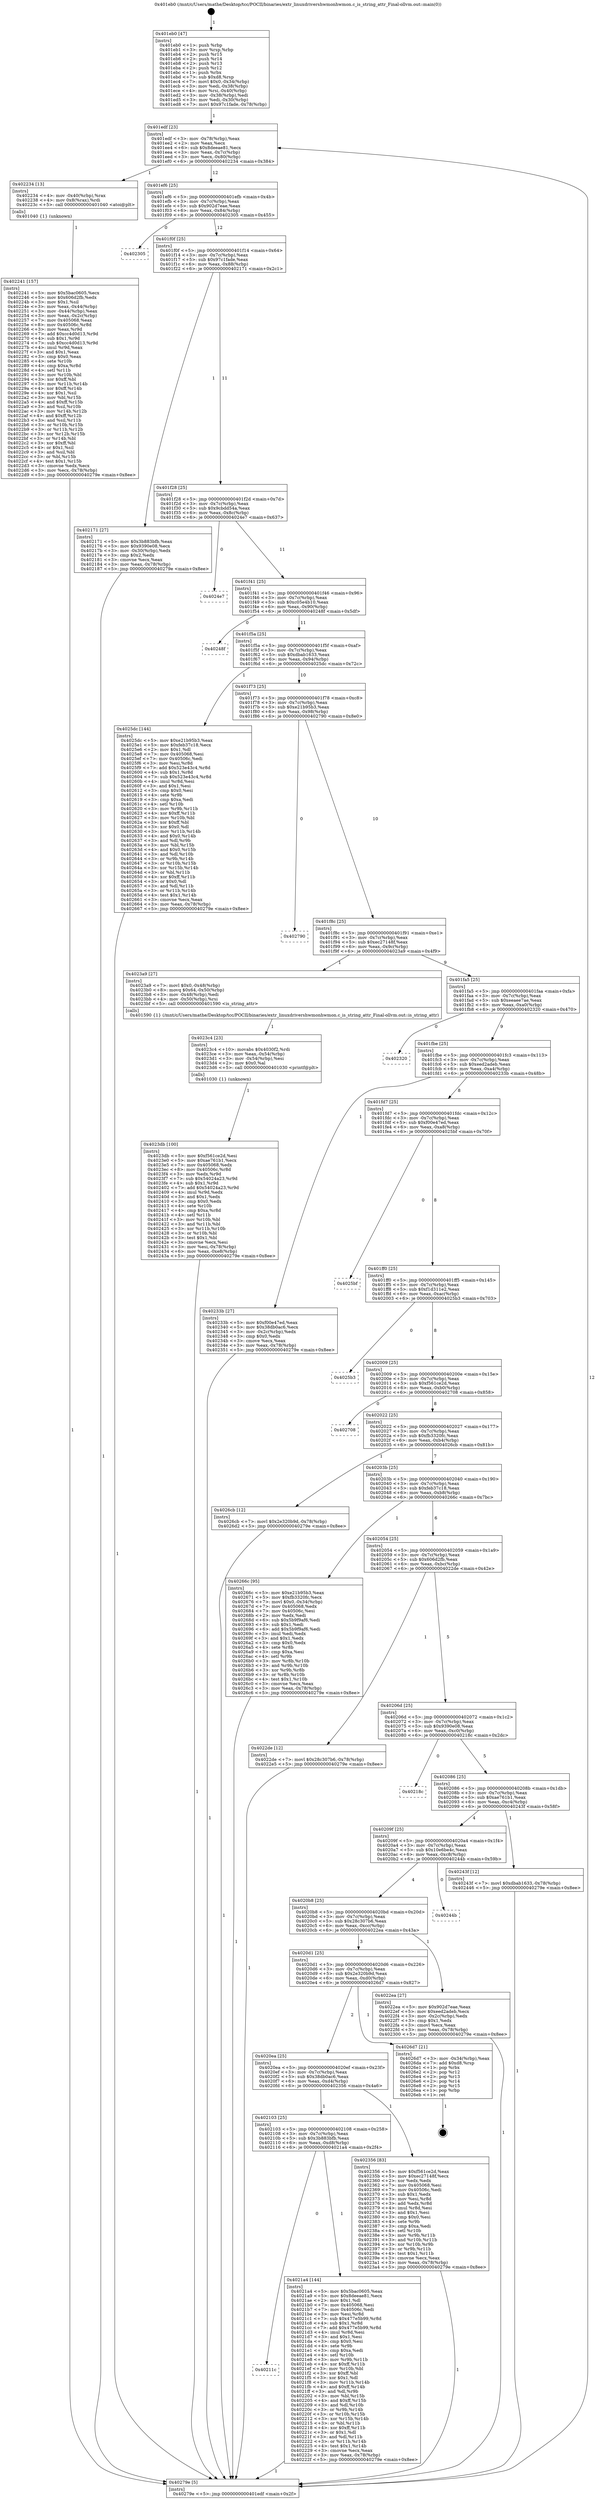 digraph "0x401eb0" {
  label = "0x401eb0 (/mnt/c/Users/mathe/Desktop/tcc/POCII/binaries/extr_linuxdrivershwmonhwmon.c_is_string_attr_Final-ollvm.out::main(0))"
  labelloc = "t"
  node[shape=record]

  Entry [label="",width=0.3,height=0.3,shape=circle,fillcolor=black,style=filled]
  "0x401edf" [label="{
     0x401edf [23]\l
     | [instrs]\l
     &nbsp;&nbsp;0x401edf \<+3\>: mov -0x78(%rbp),%eax\l
     &nbsp;&nbsp;0x401ee2 \<+2\>: mov %eax,%ecx\l
     &nbsp;&nbsp;0x401ee4 \<+6\>: sub $0x8deeae81,%ecx\l
     &nbsp;&nbsp;0x401eea \<+3\>: mov %eax,-0x7c(%rbp)\l
     &nbsp;&nbsp;0x401eed \<+3\>: mov %ecx,-0x80(%rbp)\l
     &nbsp;&nbsp;0x401ef0 \<+6\>: je 0000000000402234 \<main+0x384\>\l
  }"]
  "0x402234" [label="{
     0x402234 [13]\l
     | [instrs]\l
     &nbsp;&nbsp;0x402234 \<+4\>: mov -0x40(%rbp),%rax\l
     &nbsp;&nbsp;0x402238 \<+4\>: mov 0x8(%rax),%rdi\l
     &nbsp;&nbsp;0x40223c \<+5\>: call 0000000000401040 \<atoi@plt\>\l
     | [calls]\l
     &nbsp;&nbsp;0x401040 \{1\} (unknown)\l
  }"]
  "0x401ef6" [label="{
     0x401ef6 [25]\l
     | [instrs]\l
     &nbsp;&nbsp;0x401ef6 \<+5\>: jmp 0000000000401efb \<main+0x4b\>\l
     &nbsp;&nbsp;0x401efb \<+3\>: mov -0x7c(%rbp),%eax\l
     &nbsp;&nbsp;0x401efe \<+5\>: sub $0x902d7eae,%eax\l
     &nbsp;&nbsp;0x401f03 \<+6\>: mov %eax,-0x84(%rbp)\l
     &nbsp;&nbsp;0x401f09 \<+6\>: je 0000000000402305 \<main+0x455\>\l
  }"]
  Exit [label="",width=0.3,height=0.3,shape=circle,fillcolor=black,style=filled,peripheries=2]
  "0x402305" [label="{
     0x402305\l
  }", style=dashed]
  "0x401f0f" [label="{
     0x401f0f [25]\l
     | [instrs]\l
     &nbsp;&nbsp;0x401f0f \<+5\>: jmp 0000000000401f14 \<main+0x64\>\l
     &nbsp;&nbsp;0x401f14 \<+3\>: mov -0x7c(%rbp),%eax\l
     &nbsp;&nbsp;0x401f17 \<+5\>: sub $0x97c1fade,%eax\l
     &nbsp;&nbsp;0x401f1c \<+6\>: mov %eax,-0x88(%rbp)\l
     &nbsp;&nbsp;0x401f22 \<+6\>: je 0000000000402171 \<main+0x2c1\>\l
  }"]
  "0x4023db" [label="{
     0x4023db [100]\l
     | [instrs]\l
     &nbsp;&nbsp;0x4023db \<+5\>: mov $0xf561ce2d,%esi\l
     &nbsp;&nbsp;0x4023e0 \<+5\>: mov $0xae761b1,%ecx\l
     &nbsp;&nbsp;0x4023e5 \<+7\>: mov 0x405068,%edx\l
     &nbsp;&nbsp;0x4023ec \<+8\>: mov 0x40506c,%r8d\l
     &nbsp;&nbsp;0x4023f4 \<+3\>: mov %edx,%r9d\l
     &nbsp;&nbsp;0x4023f7 \<+7\>: sub $0x54024a23,%r9d\l
     &nbsp;&nbsp;0x4023fe \<+4\>: sub $0x1,%r9d\l
     &nbsp;&nbsp;0x402402 \<+7\>: add $0x54024a23,%r9d\l
     &nbsp;&nbsp;0x402409 \<+4\>: imul %r9d,%edx\l
     &nbsp;&nbsp;0x40240d \<+3\>: and $0x1,%edx\l
     &nbsp;&nbsp;0x402410 \<+3\>: cmp $0x0,%edx\l
     &nbsp;&nbsp;0x402413 \<+4\>: sete %r10b\l
     &nbsp;&nbsp;0x402417 \<+4\>: cmp $0xa,%r8d\l
     &nbsp;&nbsp;0x40241b \<+4\>: setl %r11b\l
     &nbsp;&nbsp;0x40241f \<+3\>: mov %r10b,%bl\l
     &nbsp;&nbsp;0x402422 \<+3\>: and %r11b,%bl\l
     &nbsp;&nbsp;0x402425 \<+3\>: xor %r11b,%r10b\l
     &nbsp;&nbsp;0x402428 \<+3\>: or %r10b,%bl\l
     &nbsp;&nbsp;0x40242b \<+3\>: test $0x1,%bl\l
     &nbsp;&nbsp;0x40242e \<+3\>: cmovne %ecx,%esi\l
     &nbsp;&nbsp;0x402431 \<+3\>: mov %esi,-0x78(%rbp)\l
     &nbsp;&nbsp;0x402434 \<+6\>: mov %eax,-0xe8(%rbp)\l
     &nbsp;&nbsp;0x40243a \<+5\>: jmp 000000000040279e \<main+0x8ee\>\l
  }"]
  "0x402171" [label="{
     0x402171 [27]\l
     | [instrs]\l
     &nbsp;&nbsp;0x402171 \<+5\>: mov $0x3b883bfb,%eax\l
     &nbsp;&nbsp;0x402176 \<+5\>: mov $0x9390e08,%ecx\l
     &nbsp;&nbsp;0x40217b \<+3\>: mov -0x30(%rbp),%edx\l
     &nbsp;&nbsp;0x40217e \<+3\>: cmp $0x2,%edx\l
     &nbsp;&nbsp;0x402181 \<+3\>: cmovne %ecx,%eax\l
     &nbsp;&nbsp;0x402184 \<+3\>: mov %eax,-0x78(%rbp)\l
     &nbsp;&nbsp;0x402187 \<+5\>: jmp 000000000040279e \<main+0x8ee\>\l
  }"]
  "0x401f28" [label="{
     0x401f28 [25]\l
     | [instrs]\l
     &nbsp;&nbsp;0x401f28 \<+5\>: jmp 0000000000401f2d \<main+0x7d\>\l
     &nbsp;&nbsp;0x401f2d \<+3\>: mov -0x7c(%rbp),%eax\l
     &nbsp;&nbsp;0x401f30 \<+5\>: sub $0x9cbdd54a,%eax\l
     &nbsp;&nbsp;0x401f35 \<+6\>: mov %eax,-0x8c(%rbp)\l
     &nbsp;&nbsp;0x401f3b \<+6\>: je 00000000004024e7 \<main+0x637\>\l
  }"]
  "0x40279e" [label="{
     0x40279e [5]\l
     | [instrs]\l
     &nbsp;&nbsp;0x40279e \<+5\>: jmp 0000000000401edf \<main+0x2f\>\l
  }"]
  "0x401eb0" [label="{
     0x401eb0 [47]\l
     | [instrs]\l
     &nbsp;&nbsp;0x401eb0 \<+1\>: push %rbp\l
     &nbsp;&nbsp;0x401eb1 \<+3\>: mov %rsp,%rbp\l
     &nbsp;&nbsp;0x401eb4 \<+2\>: push %r15\l
     &nbsp;&nbsp;0x401eb6 \<+2\>: push %r14\l
     &nbsp;&nbsp;0x401eb8 \<+2\>: push %r13\l
     &nbsp;&nbsp;0x401eba \<+2\>: push %r12\l
     &nbsp;&nbsp;0x401ebc \<+1\>: push %rbx\l
     &nbsp;&nbsp;0x401ebd \<+7\>: sub $0xd8,%rsp\l
     &nbsp;&nbsp;0x401ec4 \<+7\>: movl $0x0,-0x34(%rbp)\l
     &nbsp;&nbsp;0x401ecb \<+3\>: mov %edi,-0x38(%rbp)\l
     &nbsp;&nbsp;0x401ece \<+4\>: mov %rsi,-0x40(%rbp)\l
     &nbsp;&nbsp;0x401ed2 \<+3\>: mov -0x38(%rbp),%edi\l
     &nbsp;&nbsp;0x401ed5 \<+3\>: mov %edi,-0x30(%rbp)\l
     &nbsp;&nbsp;0x401ed8 \<+7\>: movl $0x97c1fade,-0x78(%rbp)\l
  }"]
  "0x4023c4" [label="{
     0x4023c4 [23]\l
     | [instrs]\l
     &nbsp;&nbsp;0x4023c4 \<+10\>: movabs $0x4030f2,%rdi\l
     &nbsp;&nbsp;0x4023ce \<+3\>: mov %eax,-0x54(%rbp)\l
     &nbsp;&nbsp;0x4023d1 \<+3\>: mov -0x54(%rbp),%esi\l
     &nbsp;&nbsp;0x4023d4 \<+2\>: mov $0x0,%al\l
     &nbsp;&nbsp;0x4023d6 \<+5\>: call 0000000000401030 \<printf@plt\>\l
     | [calls]\l
     &nbsp;&nbsp;0x401030 \{1\} (unknown)\l
  }"]
  "0x4024e7" [label="{
     0x4024e7\l
  }", style=dashed]
  "0x401f41" [label="{
     0x401f41 [25]\l
     | [instrs]\l
     &nbsp;&nbsp;0x401f41 \<+5\>: jmp 0000000000401f46 \<main+0x96\>\l
     &nbsp;&nbsp;0x401f46 \<+3\>: mov -0x7c(%rbp),%eax\l
     &nbsp;&nbsp;0x401f49 \<+5\>: sub $0xc05e4b10,%eax\l
     &nbsp;&nbsp;0x401f4e \<+6\>: mov %eax,-0x90(%rbp)\l
     &nbsp;&nbsp;0x401f54 \<+6\>: je 000000000040248f \<main+0x5df\>\l
  }"]
  "0x402241" [label="{
     0x402241 [157]\l
     | [instrs]\l
     &nbsp;&nbsp;0x402241 \<+5\>: mov $0x5bac0605,%ecx\l
     &nbsp;&nbsp;0x402246 \<+5\>: mov $0x606d2fb,%edx\l
     &nbsp;&nbsp;0x40224b \<+3\>: mov $0x1,%sil\l
     &nbsp;&nbsp;0x40224e \<+3\>: mov %eax,-0x44(%rbp)\l
     &nbsp;&nbsp;0x402251 \<+3\>: mov -0x44(%rbp),%eax\l
     &nbsp;&nbsp;0x402254 \<+3\>: mov %eax,-0x2c(%rbp)\l
     &nbsp;&nbsp;0x402257 \<+7\>: mov 0x405068,%eax\l
     &nbsp;&nbsp;0x40225e \<+8\>: mov 0x40506c,%r8d\l
     &nbsp;&nbsp;0x402266 \<+3\>: mov %eax,%r9d\l
     &nbsp;&nbsp;0x402269 \<+7\>: add $0xcc4d0d13,%r9d\l
     &nbsp;&nbsp;0x402270 \<+4\>: sub $0x1,%r9d\l
     &nbsp;&nbsp;0x402274 \<+7\>: sub $0xcc4d0d13,%r9d\l
     &nbsp;&nbsp;0x40227b \<+4\>: imul %r9d,%eax\l
     &nbsp;&nbsp;0x40227f \<+3\>: and $0x1,%eax\l
     &nbsp;&nbsp;0x402282 \<+3\>: cmp $0x0,%eax\l
     &nbsp;&nbsp;0x402285 \<+4\>: sete %r10b\l
     &nbsp;&nbsp;0x402289 \<+4\>: cmp $0xa,%r8d\l
     &nbsp;&nbsp;0x40228d \<+4\>: setl %r11b\l
     &nbsp;&nbsp;0x402291 \<+3\>: mov %r10b,%bl\l
     &nbsp;&nbsp;0x402294 \<+3\>: xor $0xff,%bl\l
     &nbsp;&nbsp;0x402297 \<+3\>: mov %r11b,%r14b\l
     &nbsp;&nbsp;0x40229a \<+4\>: xor $0xff,%r14b\l
     &nbsp;&nbsp;0x40229e \<+4\>: xor $0x1,%sil\l
     &nbsp;&nbsp;0x4022a2 \<+3\>: mov %bl,%r15b\l
     &nbsp;&nbsp;0x4022a5 \<+4\>: and $0xff,%r15b\l
     &nbsp;&nbsp;0x4022a9 \<+3\>: and %sil,%r10b\l
     &nbsp;&nbsp;0x4022ac \<+3\>: mov %r14b,%r12b\l
     &nbsp;&nbsp;0x4022af \<+4\>: and $0xff,%r12b\l
     &nbsp;&nbsp;0x4022b3 \<+3\>: and %sil,%r11b\l
     &nbsp;&nbsp;0x4022b6 \<+3\>: or %r10b,%r15b\l
     &nbsp;&nbsp;0x4022b9 \<+3\>: or %r11b,%r12b\l
     &nbsp;&nbsp;0x4022bc \<+3\>: xor %r12b,%r15b\l
     &nbsp;&nbsp;0x4022bf \<+3\>: or %r14b,%bl\l
     &nbsp;&nbsp;0x4022c2 \<+3\>: xor $0xff,%bl\l
     &nbsp;&nbsp;0x4022c5 \<+4\>: or $0x1,%sil\l
     &nbsp;&nbsp;0x4022c9 \<+3\>: and %sil,%bl\l
     &nbsp;&nbsp;0x4022cc \<+3\>: or %bl,%r15b\l
     &nbsp;&nbsp;0x4022cf \<+4\>: test $0x1,%r15b\l
     &nbsp;&nbsp;0x4022d3 \<+3\>: cmovne %edx,%ecx\l
     &nbsp;&nbsp;0x4022d6 \<+3\>: mov %ecx,-0x78(%rbp)\l
     &nbsp;&nbsp;0x4022d9 \<+5\>: jmp 000000000040279e \<main+0x8ee\>\l
  }"]
  "0x40248f" [label="{
     0x40248f\l
  }", style=dashed]
  "0x401f5a" [label="{
     0x401f5a [25]\l
     | [instrs]\l
     &nbsp;&nbsp;0x401f5a \<+5\>: jmp 0000000000401f5f \<main+0xaf\>\l
     &nbsp;&nbsp;0x401f5f \<+3\>: mov -0x7c(%rbp),%eax\l
     &nbsp;&nbsp;0x401f62 \<+5\>: sub $0xdbab1633,%eax\l
     &nbsp;&nbsp;0x401f67 \<+6\>: mov %eax,-0x94(%rbp)\l
     &nbsp;&nbsp;0x401f6d \<+6\>: je 00000000004025dc \<main+0x72c\>\l
  }"]
  "0x40211c" [label="{
     0x40211c\l
  }", style=dashed]
  "0x4025dc" [label="{
     0x4025dc [144]\l
     | [instrs]\l
     &nbsp;&nbsp;0x4025dc \<+5\>: mov $0xe21b95b3,%eax\l
     &nbsp;&nbsp;0x4025e1 \<+5\>: mov $0xfeb37c18,%ecx\l
     &nbsp;&nbsp;0x4025e6 \<+2\>: mov $0x1,%dl\l
     &nbsp;&nbsp;0x4025e8 \<+7\>: mov 0x405068,%esi\l
     &nbsp;&nbsp;0x4025ef \<+7\>: mov 0x40506c,%edi\l
     &nbsp;&nbsp;0x4025f6 \<+3\>: mov %esi,%r8d\l
     &nbsp;&nbsp;0x4025f9 \<+7\>: add $0x523e43c4,%r8d\l
     &nbsp;&nbsp;0x402600 \<+4\>: sub $0x1,%r8d\l
     &nbsp;&nbsp;0x402604 \<+7\>: sub $0x523e43c4,%r8d\l
     &nbsp;&nbsp;0x40260b \<+4\>: imul %r8d,%esi\l
     &nbsp;&nbsp;0x40260f \<+3\>: and $0x1,%esi\l
     &nbsp;&nbsp;0x402612 \<+3\>: cmp $0x0,%esi\l
     &nbsp;&nbsp;0x402615 \<+4\>: sete %r9b\l
     &nbsp;&nbsp;0x402619 \<+3\>: cmp $0xa,%edi\l
     &nbsp;&nbsp;0x40261c \<+4\>: setl %r10b\l
     &nbsp;&nbsp;0x402620 \<+3\>: mov %r9b,%r11b\l
     &nbsp;&nbsp;0x402623 \<+4\>: xor $0xff,%r11b\l
     &nbsp;&nbsp;0x402627 \<+3\>: mov %r10b,%bl\l
     &nbsp;&nbsp;0x40262a \<+3\>: xor $0xff,%bl\l
     &nbsp;&nbsp;0x40262d \<+3\>: xor $0x0,%dl\l
     &nbsp;&nbsp;0x402630 \<+3\>: mov %r11b,%r14b\l
     &nbsp;&nbsp;0x402633 \<+4\>: and $0x0,%r14b\l
     &nbsp;&nbsp;0x402637 \<+3\>: and %dl,%r9b\l
     &nbsp;&nbsp;0x40263a \<+3\>: mov %bl,%r15b\l
     &nbsp;&nbsp;0x40263d \<+4\>: and $0x0,%r15b\l
     &nbsp;&nbsp;0x402641 \<+3\>: and %dl,%r10b\l
     &nbsp;&nbsp;0x402644 \<+3\>: or %r9b,%r14b\l
     &nbsp;&nbsp;0x402647 \<+3\>: or %r10b,%r15b\l
     &nbsp;&nbsp;0x40264a \<+3\>: xor %r15b,%r14b\l
     &nbsp;&nbsp;0x40264d \<+3\>: or %bl,%r11b\l
     &nbsp;&nbsp;0x402650 \<+4\>: xor $0xff,%r11b\l
     &nbsp;&nbsp;0x402654 \<+3\>: or $0x0,%dl\l
     &nbsp;&nbsp;0x402657 \<+3\>: and %dl,%r11b\l
     &nbsp;&nbsp;0x40265a \<+3\>: or %r11b,%r14b\l
     &nbsp;&nbsp;0x40265d \<+4\>: test $0x1,%r14b\l
     &nbsp;&nbsp;0x402661 \<+3\>: cmovne %ecx,%eax\l
     &nbsp;&nbsp;0x402664 \<+3\>: mov %eax,-0x78(%rbp)\l
     &nbsp;&nbsp;0x402667 \<+5\>: jmp 000000000040279e \<main+0x8ee\>\l
  }"]
  "0x401f73" [label="{
     0x401f73 [25]\l
     | [instrs]\l
     &nbsp;&nbsp;0x401f73 \<+5\>: jmp 0000000000401f78 \<main+0xc8\>\l
     &nbsp;&nbsp;0x401f78 \<+3\>: mov -0x7c(%rbp),%eax\l
     &nbsp;&nbsp;0x401f7b \<+5\>: sub $0xe21b95b3,%eax\l
     &nbsp;&nbsp;0x401f80 \<+6\>: mov %eax,-0x98(%rbp)\l
     &nbsp;&nbsp;0x401f86 \<+6\>: je 0000000000402790 \<main+0x8e0\>\l
  }"]
  "0x4021a4" [label="{
     0x4021a4 [144]\l
     | [instrs]\l
     &nbsp;&nbsp;0x4021a4 \<+5\>: mov $0x5bac0605,%eax\l
     &nbsp;&nbsp;0x4021a9 \<+5\>: mov $0x8deeae81,%ecx\l
     &nbsp;&nbsp;0x4021ae \<+2\>: mov $0x1,%dl\l
     &nbsp;&nbsp;0x4021b0 \<+7\>: mov 0x405068,%esi\l
     &nbsp;&nbsp;0x4021b7 \<+7\>: mov 0x40506c,%edi\l
     &nbsp;&nbsp;0x4021be \<+3\>: mov %esi,%r8d\l
     &nbsp;&nbsp;0x4021c1 \<+7\>: sub $0x477e5b99,%r8d\l
     &nbsp;&nbsp;0x4021c8 \<+4\>: sub $0x1,%r8d\l
     &nbsp;&nbsp;0x4021cc \<+7\>: add $0x477e5b99,%r8d\l
     &nbsp;&nbsp;0x4021d3 \<+4\>: imul %r8d,%esi\l
     &nbsp;&nbsp;0x4021d7 \<+3\>: and $0x1,%esi\l
     &nbsp;&nbsp;0x4021da \<+3\>: cmp $0x0,%esi\l
     &nbsp;&nbsp;0x4021dd \<+4\>: sete %r9b\l
     &nbsp;&nbsp;0x4021e1 \<+3\>: cmp $0xa,%edi\l
     &nbsp;&nbsp;0x4021e4 \<+4\>: setl %r10b\l
     &nbsp;&nbsp;0x4021e8 \<+3\>: mov %r9b,%r11b\l
     &nbsp;&nbsp;0x4021eb \<+4\>: xor $0xff,%r11b\l
     &nbsp;&nbsp;0x4021ef \<+3\>: mov %r10b,%bl\l
     &nbsp;&nbsp;0x4021f2 \<+3\>: xor $0xff,%bl\l
     &nbsp;&nbsp;0x4021f5 \<+3\>: xor $0x1,%dl\l
     &nbsp;&nbsp;0x4021f8 \<+3\>: mov %r11b,%r14b\l
     &nbsp;&nbsp;0x4021fb \<+4\>: and $0xff,%r14b\l
     &nbsp;&nbsp;0x4021ff \<+3\>: and %dl,%r9b\l
     &nbsp;&nbsp;0x402202 \<+3\>: mov %bl,%r15b\l
     &nbsp;&nbsp;0x402205 \<+4\>: and $0xff,%r15b\l
     &nbsp;&nbsp;0x402209 \<+3\>: and %dl,%r10b\l
     &nbsp;&nbsp;0x40220c \<+3\>: or %r9b,%r14b\l
     &nbsp;&nbsp;0x40220f \<+3\>: or %r10b,%r15b\l
     &nbsp;&nbsp;0x402212 \<+3\>: xor %r15b,%r14b\l
     &nbsp;&nbsp;0x402215 \<+3\>: or %bl,%r11b\l
     &nbsp;&nbsp;0x402218 \<+4\>: xor $0xff,%r11b\l
     &nbsp;&nbsp;0x40221c \<+3\>: or $0x1,%dl\l
     &nbsp;&nbsp;0x40221f \<+3\>: and %dl,%r11b\l
     &nbsp;&nbsp;0x402222 \<+3\>: or %r11b,%r14b\l
     &nbsp;&nbsp;0x402225 \<+4\>: test $0x1,%r14b\l
     &nbsp;&nbsp;0x402229 \<+3\>: cmovne %ecx,%eax\l
     &nbsp;&nbsp;0x40222c \<+3\>: mov %eax,-0x78(%rbp)\l
     &nbsp;&nbsp;0x40222f \<+5\>: jmp 000000000040279e \<main+0x8ee\>\l
  }"]
  "0x402790" [label="{
     0x402790\l
  }", style=dashed]
  "0x401f8c" [label="{
     0x401f8c [25]\l
     | [instrs]\l
     &nbsp;&nbsp;0x401f8c \<+5\>: jmp 0000000000401f91 \<main+0xe1\>\l
     &nbsp;&nbsp;0x401f91 \<+3\>: mov -0x7c(%rbp),%eax\l
     &nbsp;&nbsp;0x401f94 \<+5\>: sub $0xec27148f,%eax\l
     &nbsp;&nbsp;0x401f99 \<+6\>: mov %eax,-0x9c(%rbp)\l
     &nbsp;&nbsp;0x401f9f \<+6\>: je 00000000004023a9 \<main+0x4f9\>\l
  }"]
  "0x402103" [label="{
     0x402103 [25]\l
     | [instrs]\l
     &nbsp;&nbsp;0x402103 \<+5\>: jmp 0000000000402108 \<main+0x258\>\l
     &nbsp;&nbsp;0x402108 \<+3\>: mov -0x7c(%rbp),%eax\l
     &nbsp;&nbsp;0x40210b \<+5\>: sub $0x3b883bfb,%eax\l
     &nbsp;&nbsp;0x402110 \<+6\>: mov %eax,-0xd8(%rbp)\l
     &nbsp;&nbsp;0x402116 \<+6\>: je 00000000004021a4 \<main+0x2f4\>\l
  }"]
  "0x4023a9" [label="{
     0x4023a9 [27]\l
     | [instrs]\l
     &nbsp;&nbsp;0x4023a9 \<+7\>: movl $0x0,-0x48(%rbp)\l
     &nbsp;&nbsp;0x4023b0 \<+8\>: movq $0x64,-0x50(%rbp)\l
     &nbsp;&nbsp;0x4023b8 \<+3\>: mov -0x48(%rbp),%edi\l
     &nbsp;&nbsp;0x4023bb \<+4\>: mov -0x50(%rbp),%rsi\l
     &nbsp;&nbsp;0x4023bf \<+5\>: call 0000000000401590 \<is_string_attr\>\l
     | [calls]\l
     &nbsp;&nbsp;0x401590 \{1\} (/mnt/c/Users/mathe/Desktop/tcc/POCII/binaries/extr_linuxdrivershwmonhwmon.c_is_string_attr_Final-ollvm.out::is_string_attr)\l
  }"]
  "0x401fa5" [label="{
     0x401fa5 [25]\l
     | [instrs]\l
     &nbsp;&nbsp;0x401fa5 \<+5\>: jmp 0000000000401faa \<main+0xfa\>\l
     &nbsp;&nbsp;0x401faa \<+3\>: mov -0x7c(%rbp),%eax\l
     &nbsp;&nbsp;0x401fad \<+5\>: sub $0xeeaee7ae,%eax\l
     &nbsp;&nbsp;0x401fb2 \<+6\>: mov %eax,-0xa0(%rbp)\l
     &nbsp;&nbsp;0x401fb8 \<+6\>: je 0000000000402320 \<main+0x470\>\l
  }"]
  "0x402356" [label="{
     0x402356 [83]\l
     | [instrs]\l
     &nbsp;&nbsp;0x402356 \<+5\>: mov $0xf561ce2d,%eax\l
     &nbsp;&nbsp;0x40235b \<+5\>: mov $0xec27148f,%ecx\l
     &nbsp;&nbsp;0x402360 \<+2\>: xor %edx,%edx\l
     &nbsp;&nbsp;0x402362 \<+7\>: mov 0x405068,%esi\l
     &nbsp;&nbsp;0x402369 \<+7\>: mov 0x40506c,%edi\l
     &nbsp;&nbsp;0x402370 \<+3\>: sub $0x1,%edx\l
     &nbsp;&nbsp;0x402373 \<+3\>: mov %esi,%r8d\l
     &nbsp;&nbsp;0x402376 \<+3\>: add %edx,%r8d\l
     &nbsp;&nbsp;0x402379 \<+4\>: imul %r8d,%esi\l
     &nbsp;&nbsp;0x40237d \<+3\>: and $0x1,%esi\l
     &nbsp;&nbsp;0x402380 \<+3\>: cmp $0x0,%esi\l
     &nbsp;&nbsp;0x402383 \<+4\>: sete %r9b\l
     &nbsp;&nbsp;0x402387 \<+3\>: cmp $0xa,%edi\l
     &nbsp;&nbsp;0x40238a \<+4\>: setl %r10b\l
     &nbsp;&nbsp;0x40238e \<+3\>: mov %r9b,%r11b\l
     &nbsp;&nbsp;0x402391 \<+3\>: and %r10b,%r11b\l
     &nbsp;&nbsp;0x402394 \<+3\>: xor %r10b,%r9b\l
     &nbsp;&nbsp;0x402397 \<+3\>: or %r9b,%r11b\l
     &nbsp;&nbsp;0x40239a \<+4\>: test $0x1,%r11b\l
     &nbsp;&nbsp;0x40239e \<+3\>: cmovne %ecx,%eax\l
     &nbsp;&nbsp;0x4023a1 \<+3\>: mov %eax,-0x78(%rbp)\l
     &nbsp;&nbsp;0x4023a4 \<+5\>: jmp 000000000040279e \<main+0x8ee\>\l
  }"]
  "0x402320" [label="{
     0x402320\l
  }", style=dashed]
  "0x401fbe" [label="{
     0x401fbe [25]\l
     | [instrs]\l
     &nbsp;&nbsp;0x401fbe \<+5\>: jmp 0000000000401fc3 \<main+0x113\>\l
     &nbsp;&nbsp;0x401fc3 \<+3\>: mov -0x7c(%rbp),%eax\l
     &nbsp;&nbsp;0x401fc6 \<+5\>: sub $0xeed2adeb,%eax\l
     &nbsp;&nbsp;0x401fcb \<+6\>: mov %eax,-0xa4(%rbp)\l
     &nbsp;&nbsp;0x401fd1 \<+6\>: je 000000000040233b \<main+0x48b\>\l
  }"]
  "0x4020ea" [label="{
     0x4020ea [25]\l
     | [instrs]\l
     &nbsp;&nbsp;0x4020ea \<+5\>: jmp 00000000004020ef \<main+0x23f\>\l
     &nbsp;&nbsp;0x4020ef \<+3\>: mov -0x7c(%rbp),%eax\l
     &nbsp;&nbsp;0x4020f2 \<+5\>: sub $0x38db0ac6,%eax\l
     &nbsp;&nbsp;0x4020f7 \<+6\>: mov %eax,-0xd4(%rbp)\l
     &nbsp;&nbsp;0x4020fd \<+6\>: je 0000000000402356 \<main+0x4a6\>\l
  }"]
  "0x40233b" [label="{
     0x40233b [27]\l
     | [instrs]\l
     &nbsp;&nbsp;0x40233b \<+5\>: mov $0xf00e47ed,%eax\l
     &nbsp;&nbsp;0x402340 \<+5\>: mov $0x38db0ac6,%ecx\l
     &nbsp;&nbsp;0x402345 \<+3\>: mov -0x2c(%rbp),%edx\l
     &nbsp;&nbsp;0x402348 \<+3\>: cmp $0x0,%edx\l
     &nbsp;&nbsp;0x40234b \<+3\>: cmove %ecx,%eax\l
     &nbsp;&nbsp;0x40234e \<+3\>: mov %eax,-0x78(%rbp)\l
     &nbsp;&nbsp;0x402351 \<+5\>: jmp 000000000040279e \<main+0x8ee\>\l
  }"]
  "0x401fd7" [label="{
     0x401fd7 [25]\l
     | [instrs]\l
     &nbsp;&nbsp;0x401fd7 \<+5\>: jmp 0000000000401fdc \<main+0x12c\>\l
     &nbsp;&nbsp;0x401fdc \<+3\>: mov -0x7c(%rbp),%eax\l
     &nbsp;&nbsp;0x401fdf \<+5\>: sub $0xf00e47ed,%eax\l
     &nbsp;&nbsp;0x401fe4 \<+6\>: mov %eax,-0xa8(%rbp)\l
     &nbsp;&nbsp;0x401fea \<+6\>: je 00000000004025bf \<main+0x70f\>\l
  }"]
  "0x4026d7" [label="{
     0x4026d7 [21]\l
     | [instrs]\l
     &nbsp;&nbsp;0x4026d7 \<+3\>: mov -0x34(%rbp),%eax\l
     &nbsp;&nbsp;0x4026da \<+7\>: add $0xd8,%rsp\l
     &nbsp;&nbsp;0x4026e1 \<+1\>: pop %rbx\l
     &nbsp;&nbsp;0x4026e2 \<+2\>: pop %r12\l
     &nbsp;&nbsp;0x4026e4 \<+2\>: pop %r13\l
     &nbsp;&nbsp;0x4026e6 \<+2\>: pop %r14\l
     &nbsp;&nbsp;0x4026e8 \<+2\>: pop %r15\l
     &nbsp;&nbsp;0x4026ea \<+1\>: pop %rbp\l
     &nbsp;&nbsp;0x4026eb \<+1\>: ret\l
  }"]
  "0x4025bf" [label="{
     0x4025bf\l
  }", style=dashed]
  "0x401ff0" [label="{
     0x401ff0 [25]\l
     | [instrs]\l
     &nbsp;&nbsp;0x401ff0 \<+5\>: jmp 0000000000401ff5 \<main+0x145\>\l
     &nbsp;&nbsp;0x401ff5 \<+3\>: mov -0x7c(%rbp),%eax\l
     &nbsp;&nbsp;0x401ff8 \<+5\>: sub $0xf1d311e2,%eax\l
     &nbsp;&nbsp;0x401ffd \<+6\>: mov %eax,-0xac(%rbp)\l
     &nbsp;&nbsp;0x402003 \<+6\>: je 00000000004025b3 \<main+0x703\>\l
  }"]
  "0x4020d1" [label="{
     0x4020d1 [25]\l
     | [instrs]\l
     &nbsp;&nbsp;0x4020d1 \<+5\>: jmp 00000000004020d6 \<main+0x226\>\l
     &nbsp;&nbsp;0x4020d6 \<+3\>: mov -0x7c(%rbp),%eax\l
     &nbsp;&nbsp;0x4020d9 \<+5\>: sub $0x2e320b9d,%eax\l
     &nbsp;&nbsp;0x4020de \<+6\>: mov %eax,-0xd0(%rbp)\l
     &nbsp;&nbsp;0x4020e4 \<+6\>: je 00000000004026d7 \<main+0x827\>\l
  }"]
  "0x4025b3" [label="{
     0x4025b3\l
  }", style=dashed]
  "0x402009" [label="{
     0x402009 [25]\l
     | [instrs]\l
     &nbsp;&nbsp;0x402009 \<+5\>: jmp 000000000040200e \<main+0x15e\>\l
     &nbsp;&nbsp;0x40200e \<+3\>: mov -0x7c(%rbp),%eax\l
     &nbsp;&nbsp;0x402011 \<+5\>: sub $0xf561ce2d,%eax\l
     &nbsp;&nbsp;0x402016 \<+6\>: mov %eax,-0xb0(%rbp)\l
     &nbsp;&nbsp;0x40201c \<+6\>: je 0000000000402708 \<main+0x858\>\l
  }"]
  "0x4022ea" [label="{
     0x4022ea [27]\l
     | [instrs]\l
     &nbsp;&nbsp;0x4022ea \<+5\>: mov $0x902d7eae,%eax\l
     &nbsp;&nbsp;0x4022ef \<+5\>: mov $0xeed2adeb,%ecx\l
     &nbsp;&nbsp;0x4022f4 \<+3\>: mov -0x2c(%rbp),%edx\l
     &nbsp;&nbsp;0x4022f7 \<+3\>: cmp $0x1,%edx\l
     &nbsp;&nbsp;0x4022fa \<+3\>: cmovl %ecx,%eax\l
     &nbsp;&nbsp;0x4022fd \<+3\>: mov %eax,-0x78(%rbp)\l
     &nbsp;&nbsp;0x402300 \<+5\>: jmp 000000000040279e \<main+0x8ee\>\l
  }"]
  "0x402708" [label="{
     0x402708\l
  }", style=dashed]
  "0x402022" [label="{
     0x402022 [25]\l
     | [instrs]\l
     &nbsp;&nbsp;0x402022 \<+5\>: jmp 0000000000402027 \<main+0x177\>\l
     &nbsp;&nbsp;0x402027 \<+3\>: mov -0x7c(%rbp),%eax\l
     &nbsp;&nbsp;0x40202a \<+5\>: sub $0xfb3320fc,%eax\l
     &nbsp;&nbsp;0x40202f \<+6\>: mov %eax,-0xb4(%rbp)\l
     &nbsp;&nbsp;0x402035 \<+6\>: je 00000000004026cb \<main+0x81b\>\l
  }"]
  "0x4020b8" [label="{
     0x4020b8 [25]\l
     | [instrs]\l
     &nbsp;&nbsp;0x4020b8 \<+5\>: jmp 00000000004020bd \<main+0x20d\>\l
     &nbsp;&nbsp;0x4020bd \<+3\>: mov -0x7c(%rbp),%eax\l
     &nbsp;&nbsp;0x4020c0 \<+5\>: sub $0x28c307b6,%eax\l
     &nbsp;&nbsp;0x4020c5 \<+6\>: mov %eax,-0xcc(%rbp)\l
     &nbsp;&nbsp;0x4020cb \<+6\>: je 00000000004022ea \<main+0x43a\>\l
  }"]
  "0x4026cb" [label="{
     0x4026cb [12]\l
     | [instrs]\l
     &nbsp;&nbsp;0x4026cb \<+7\>: movl $0x2e320b9d,-0x78(%rbp)\l
     &nbsp;&nbsp;0x4026d2 \<+5\>: jmp 000000000040279e \<main+0x8ee\>\l
  }"]
  "0x40203b" [label="{
     0x40203b [25]\l
     | [instrs]\l
     &nbsp;&nbsp;0x40203b \<+5\>: jmp 0000000000402040 \<main+0x190\>\l
     &nbsp;&nbsp;0x402040 \<+3\>: mov -0x7c(%rbp),%eax\l
     &nbsp;&nbsp;0x402043 \<+5\>: sub $0xfeb37c18,%eax\l
     &nbsp;&nbsp;0x402048 \<+6\>: mov %eax,-0xb8(%rbp)\l
     &nbsp;&nbsp;0x40204e \<+6\>: je 000000000040266c \<main+0x7bc\>\l
  }"]
  "0x40244b" [label="{
     0x40244b\l
  }", style=dashed]
  "0x40266c" [label="{
     0x40266c [95]\l
     | [instrs]\l
     &nbsp;&nbsp;0x40266c \<+5\>: mov $0xe21b95b3,%eax\l
     &nbsp;&nbsp;0x402671 \<+5\>: mov $0xfb3320fc,%ecx\l
     &nbsp;&nbsp;0x402676 \<+7\>: movl $0x0,-0x34(%rbp)\l
     &nbsp;&nbsp;0x40267d \<+7\>: mov 0x405068,%edx\l
     &nbsp;&nbsp;0x402684 \<+7\>: mov 0x40506c,%esi\l
     &nbsp;&nbsp;0x40268b \<+2\>: mov %edx,%edi\l
     &nbsp;&nbsp;0x40268d \<+6\>: sub $0x5b9f9af6,%edi\l
     &nbsp;&nbsp;0x402693 \<+3\>: sub $0x1,%edi\l
     &nbsp;&nbsp;0x402696 \<+6\>: add $0x5b9f9af6,%edi\l
     &nbsp;&nbsp;0x40269c \<+3\>: imul %edi,%edx\l
     &nbsp;&nbsp;0x40269f \<+3\>: and $0x1,%edx\l
     &nbsp;&nbsp;0x4026a2 \<+3\>: cmp $0x0,%edx\l
     &nbsp;&nbsp;0x4026a5 \<+4\>: sete %r8b\l
     &nbsp;&nbsp;0x4026a9 \<+3\>: cmp $0xa,%esi\l
     &nbsp;&nbsp;0x4026ac \<+4\>: setl %r9b\l
     &nbsp;&nbsp;0x4026b0 \<+3\>: mov %r8b,%r10b\l
     &nbsp;&nbsp;0x4026b3 \<+3\>: and %r9b,%r10b\l
     &nbsp;&nbsp;0x4026b6 \<+3\>: xor %r9b,%r8b\l
     &nbsp;&nbsp;0x4026b9 \<+3\>: or %r8b,%r10b\l
     &nbsp;&nbsp;0x4026bc \<+4\>: test $0x1,%r10b\l
     &nbsp;&nbsp;0x4026c0 \<+3\>: cmovne %ecx,%eax\l
     &nbsp;&nbsp;0x4026c3 \<+3\>: mov %eax,-0x78(%rbp)\l
     &nbsp;&nbsp;0x4026c6 \<+5\>: jmp 000000000040279e \<main+0x8ee\>\l
  }"]
  "0x402054" [label="{
     0x402054 [25]\l
     | [instrs]\l
     &nbsp;&nbsp;0x402054 \<+5\>: jmp 0000000000402059 \<main+0x1a9\>\l
     &nbsp;&nbsp;0x402059 \<+3\>: mov -0x7c(%rbp),%eax\l
     &nbsp;&nbsp;0x40205c \<+5\>: sub $0x606d2fb,%eax\l
     &nbsp;&nbsp;0x402061 \<+6\>: mov %eax,-0xbc(%rbp)\l
     &nbsp;&nbsp;0x402067 \<+6\>: je 00000000004022de \<main+0x42e\>\l
  }"]
  "0x40209f" [label="{
     0x40209f [25]\l
     | [instrs]\l
     &nbsp;&nbsp;0x40209f \<+5\>: jmp 00000000004020a4 \<main+0x1f4\>\l
     &nbsp;&nbsp;0x4020a4 \<+3\>: mov -0x7c(%rbp),%eax\l
     &nbsp;&nbsp;0x4020a7 \<+5\>: sub $0x10e6be4c,%eax\l
     &nbsp;&nbsp;0x4020ac \<+6\>: mov %eax,-0xc8(%rbp)\l
     &nbsp;&nbsp;0x4020b2 \<+6\>: je 000000000040244b \<main+0x59b\>\l
  }"]
  "0x4022de" [label="{
     0x4022de [12]\l
     | [instrs]\l
     &nbsp;&nbsp;0x4022de \<+7\>: movl $0x28c307b6,-0x78(%rbp)\l
     &nbsp;&nbsp;0x4022e5 \<+5\>: jmp 000000000040279e \<main+0x8ee\>\l
  }"]
  "0x40206d" [label="{
     0x40206d [25]\l
     | [instrs]\l
     &nbsp;&nbsp;0x40206d \<+5\>: jmp 0000000000402072 \<main+0x1c2\>\l
     &nbsp;&nbsp;0x402072 \<+3\>: mov -0x7c(%rbp),%eax\l
     &nbsp;&nbsp;0x402075 \<+5\>: sub $0x9390e08,%eax\l
     &nbsp;&nbsp;0x40207a \<+6\>: mov %eax,-0xc0(%rbp)\l
     &nbsp;&nbsp;0x402080 \<+6\>: je 000000000040218c \<main+0x2dc\>\l
  }"]
  "0x40243f" [label="{
     0x40243f [12]\l
     | [instrs]\l
     &nbsp;&nbsp;0x40243f \<+7\>: movl $0xdbab1633,-0x78(%rbp)\l
     &nbsp;&nbsp;0x402446 \<+5\>: jmp 000000000040279e \<main+0x8ee\>\l
  }"]
  "0x40218c" [label="{
     0x40218c\l
  }", style=dashed]
  "0x402086" [label="{
     0x402086 [25]\l
     | [instrs]\l
     &nbsp;&nbsp;0x402086 \<+5\>: jmp 000000000040208b \<main+0x1db\>\l
     &nbsp;&nbsp;0x40208b \<+3\>: mov -0x7c(%rbp),%eax\l
     &nbsp;&nbsp;0x40208e \<+5\>: sub $0xae761b1,%eax\l
     &nbsp;&nbsp;0x402093 \<+6\>: mov %eax,-0xc4(%rbp)\l
     &nbsp;&nbsp;0x402099 \<+6\>: je 000000000040243f \<main+0x58f\>\l
  }"]
  Entry -> "0x401eb0" [label=" 1"]
  "0x401edf" -> "0x402234" [label=" 1"]
  "0x401edf" -> "0x401ef6" [label=" 12"]
  "0x4026d7" -> Exit [label=" 1"]
  "0x401ef6" -> "0x402305" [label=" 0"]
  "0x401ef6" -> "0x401f0f" [label=" 12"]
  "0x4026cb" -> "0x40279e" [label=" 1"]
  "0x401f0f" -> "0x402171" [label=" 1"]
  "0x401f0f" -> "0x401f28" [label=" 11"]
  "0x402171" -> "0x40279e" [label=" 1"]
  "0x401eb0" -> "0x401edf" [label=" 1"]
  "0x40279e" -> "0x401edf" [label=" 12"]
  "0x40266c" -> "0x40279e" [label=" 1"]
  "0x401f28" -> "0x4024e7" [label=" 0"]
  "0x401f28" -> "0x401f41" [label=" 11"]
  "0x4025dc" -> "0x40279e" [label=" 1"]
  "0x401f41" -> "0x40248f" [label=" 0"]
  "0x401f41" -> "0x401f5a" [label=" 11"]
  "0x40243f" -> "0x40279e" [label=" 1"]
  "0x401f5a" -> "0x4025dc" [label=" 1"]
  "0x401f5a" -> "0x401f73" [label=" 10"]
  "0x4023db" -> "0x40279e" [label=" 1"]
  "0x401f73" -> "0x402790" [label=" 0"]
  "0x401f73" -> "0x401f8c" [label=" 10"]
  "0x4023c4" -> "0x4023db" [label=" 1"]
  "0x401f8c" -> "0x4023a9" [label=" 1"]
  "0x401f8c" -> "0x401fa5" [label=" 9"]
  "0x402356" -> "0x40279e" [label=" 1"]
  "0x401fa5" -> "0x402320" [label=" 0"]
  "0x401fa5" -> "0x401fbe" [label=" 9"]
  "0x40233b" -> "0x40279e" [label=" 1"]
  "0x401fbe" -> "0x40233b" [label=" 1"]
  "0x401fbe" -> "0x401fd7" [label=" 8"]
  "0x4022de" -> "0x40279e" [label=" 1"]
  "0x401fd7" -> "0x4025bf" [label=" 0"]
  "0x401fd7" -> "0x401ff0" [label=" 8"]
  "0x402241" -> "0x40279e" [label=" 1"]
  "0x401ff0" -> "0x4025b3" [label=" 0"]
  "0x401ff0" -> "0x402009" [label=" 8"]
  "0x4021a4" -> "0x40279e" [label=" 1"]
  "0x402009" -> "0x402708" [label=" 0"]
  "0x402009" -> "0x402022" [label=" 8"]
  "0x402103" -> "0x40211c" [label=" 0"]
  "0x402022" -> "0x4026cb" [label=" 1"]
  "0x402022" -> "0x40203b" [label=" 7"]
  "0x4023a9" -> "0x4023c4" [label=" 1"]
  "0x40203b" -> "0x40266c" [label=" 1"]
  "0x40203b" -> "0x402054" [label=" 6"]
  "0x4020ea" -> "0x402103" [label=" 1"]
  "0x402054" -> "0x4022de" [label=" 1"]
  "0x402054" -> "0x40206d" [label=" 5"]
  "0x4022ea" -> "0x40279e" [label=" 1"]
  "0x40206d" -> "0x40218c" [label=" 0"]
  "0x40206d" -> "0x402086" [label=" 5"]
  "0x4020d1" -> "0x4020ea" [label=" 2"]
  "0x402086" -> "0x40243f" [label=" 1"]
  "0x402086" -> "0x40209f" [label=" 4"]
  "0x4020ea" -> "0x402356" [label=" 1"]
  "0x40209f" -> "0x40244b" [label=" 0"]
  "0x40209f" -> "0x4020b8" [label=" 4"]
  "0x402103" -> "0x4021a4" [label=" 1"]
  "0x4020b8" -> "0x4022ea" [label=" 1"]
  "0x4020b8" -> "0x4020d1" [label=" 3"]
  "0x402234" -> "0x402241" [label=" 1"]
  "0x4020d1" -> "0x4026d7" [label=" 1"]
}
